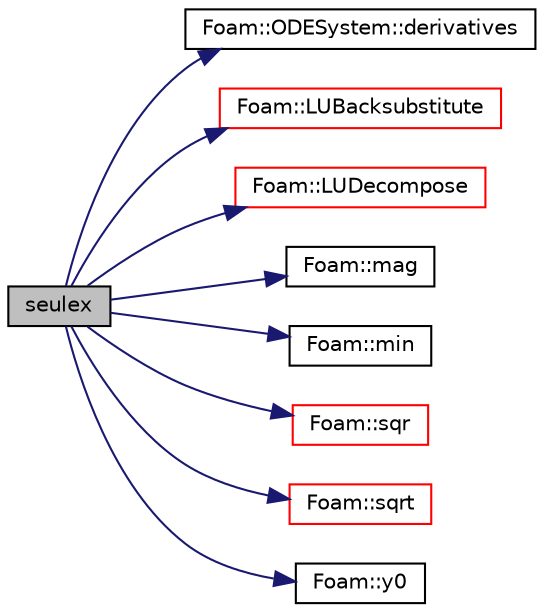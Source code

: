 digraph "seulex"
{
  bgcolor="transparent";
  edge [fontname="Helvetica",fontsize="10",labelfontname="Helvetica",labelfontsize="10"];
  node [fontname="Helvetica",fontsize="10",shape=record];
  rankdir="LR";
  Node0 [label="seulex",height=0.2,width=0.4,color="black", fillcolor="grey75", style="filled", fontcolor="black"];
  Node0 -> Node1 [color="midnightblue",fontsize="10",style="solid",fontname="Helvetica"];
  Node1 [label="Foam::ODESystem::derivatives",height=0.2,width=0.4,color="black",URL="$a26741.html#ace3a2c5d7e8dfc90926fb5d1ae2e6786",tooltip="Calculate the derivatives in dydx. "];
  Node0 -> Node2 [color="midnightblue",fontsize="10",style="solid",fontname="Helvetica"];
  Node2 [label="Foam::LUBacksubstitute",height=0.2,width=0.4,color="red",URL="$a21851.html#a3a4fbcdd330a7cdba4ce12676ad9cb3e",tooltip="LU back-substitution with given source, returning the solution. "];
  Node0 -> Node5 [color="midnightblue",fontsize="10",style="solid",fontname="Helvetica"];
  Node5 [label="Foam::LUDecompose",height=0.2,width=0.4,color="red",URL="$a21851.html#a4c90a8a26de44c9bed71aef2138ce997",tooltip="LU decompose the matrix with pivoting. "];
  Node0 -> Node10 [color="midnightblue",fontsize="10",style="solid",fontname="Helvetica"];
  Node10 [label="Foam::mag",height=0.2,width=0.4,color="black",URL="$a21851.html#a929da2a3fdcf3dacbbe0487d3a330dae"];
  Node0 -> Node11 [color="midnightblue",fontsize="10",style="solid",fontname="Helvetica"];
  Node11 [label="Foam::min",height=0.2,width=0.4,color="black",URL="$a21851.html#a253e112ad2d56d96230ff39ea7f442dc"];
  Node0 -> Node12 [color="midnightblue",fontsize="10",style="solid",fontname="Helvetica"];
  Node12 [label="Foam::sqr",height=0.2,width=0.4,color="red",URL="$a21851.html#a277dc11c581d53826ab5090b08f3b17b"];
  Node0 -> Node13 [color="midnightblue",fontsize="10",style="solid",fontname="Helvetica"];
  Node13 [label="Foam::sqrt",height=0.2,width=0.4,color="red",URL="$a21851.html#a8616bd62eebf2342a80222fecb1bda71"];
  Node0 -> Node15 [color="midnightblue",fontsize="10",style="solid",fontname="Helvetica"];
  Node15 [label="Foam::y0",height=0.2,width=0.4,color="black",URL="$a21851.html#a30cc5927b23ad62902bfeab8cc64ef1b"];
}
